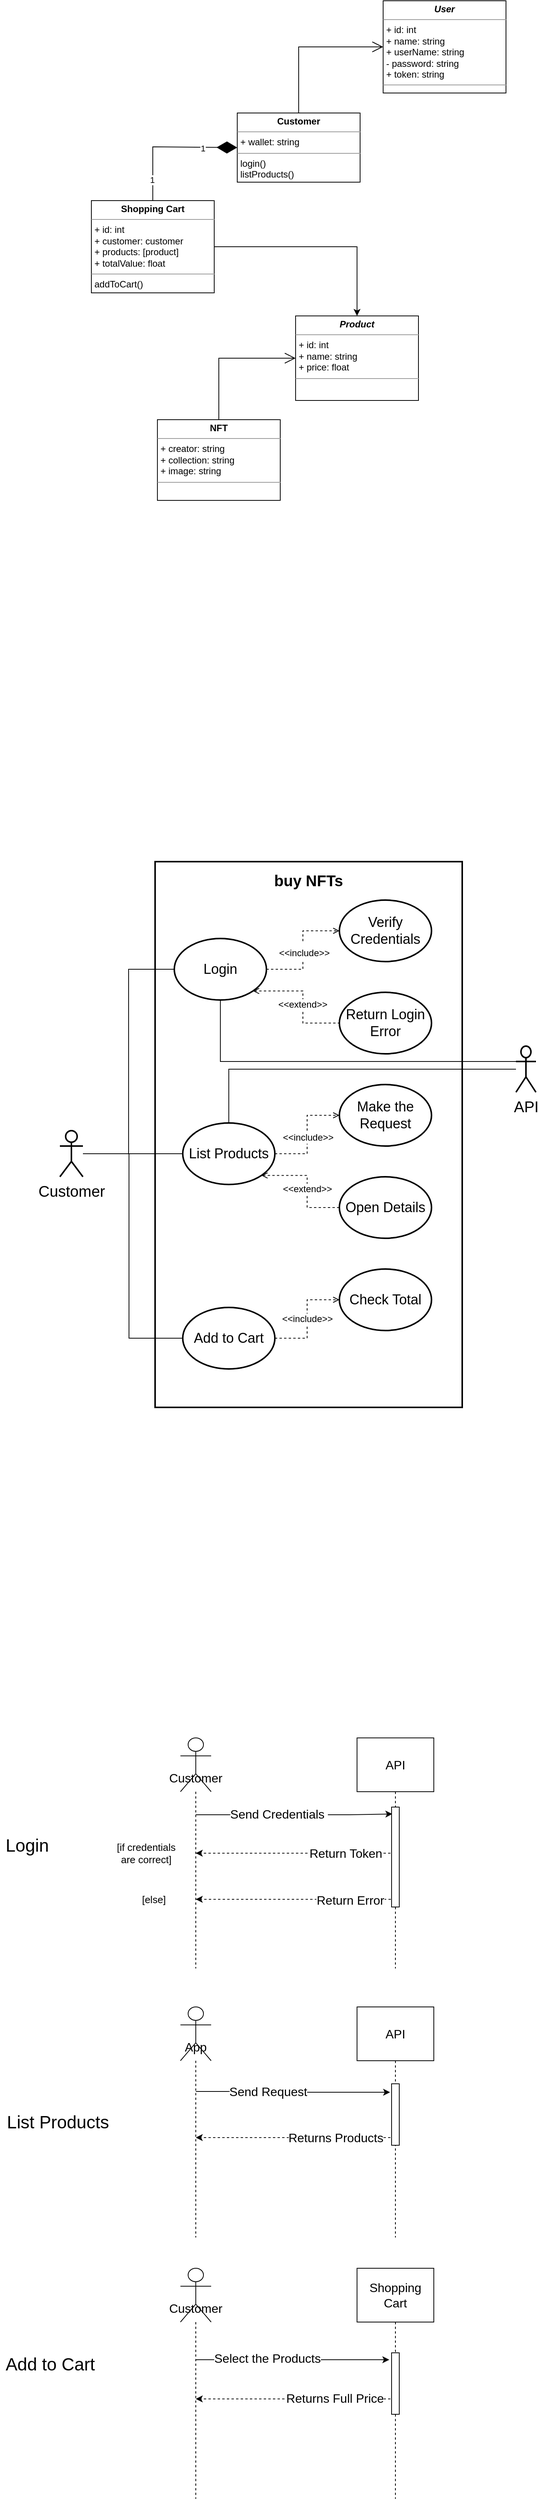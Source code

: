 <mxfile version="20.2.3" type="device"><diagram id="vgn1u-sGy9jvR4Zwb-ig" name="Página-1"><mxGraphModel dx="720" dy="852" grid="1" gridSize="10" guides="1" tooltips="1" connect="1" arrows="1" fold="1" page="1" pageScale="1" pageWidth="827" pageHeight="1169" math="0" shadow="0"><root><mxCell id="0"/><mxCell id="1" parent="0"/><mxCell id="4KqzXN5gtAiP_5NAW13K-1" value="&lt;p style=&quot;margin:0px;margin-top:4px;text-align:center;&quot;&gt;&lt;b&gt;&lt;i&gt;User&lt;/i&gt;&lt;/b&gt;&lt;/p&gt;&lt;hr size=&quot;1&quot;&gt;&lt;p style=&quot;margin:0px;margin-left:4px;&quot;&gt;+ id: int&lt;/p&gt;&lt;p style=&quot;margin:0px;margin-left:4px;&quot;&gt;+ name: string&lt;/p&gt;&lt;p style=&quot;margin:0px;margin-left:4px;&quot;&gt;+ userName: string&lt;/p&gt;&lt;p style=&quot;margin:0px;margin-left:4px;&quot;&gt;- password: string&lt;/p&gt;&lt;p style=&quot;margin:0px;margin-left:4px;&quot;&gt;+ token: string&lt;/p&gt;&lt;hr size=&quot;1&quot;&gt;&lt;p style=&quot;margin:0px;margin-left:4px;&quot;&gt;&lt;br&gt;&lt;/p&gt;" style="verticalAlign=top;align=left;overflow=fill;fontSize=12;fontFamily=Helvetica;html=1;" parent="1" vertex="1"><mxGeometry x="524" y="100" width="160" height="120" as="geometry"/></mxCell><mxCell id="4KqzXN5gtAiP_5NAW13K-2" value="&lt;p style=&quot;margin:0px;margin-top:4px;text-align:center;&quot;&gt;&lt;b&gt;&lt;i&gt;Product&lt;/i&gt;&lt;/b&gt;&lt;/p&gt;&lt;hr size=&quot;1&quot;&gt;&lt;p style=&quot;margin:0px;margin-left:4px;&quot;&gt;+ id: int&lt;/p&gt;&lt;p style=&quot;margin:0px;margin-left:4px;&quot;&gt;+ name: string&lt;/p&gt;&lt;p style=&quot;margin:0px;margin-left:4px;&quot;&gt;+ price: float&lt;/p&gt;&lt;hr size=&quot;1&quot;&gt;&lt;p style=&quot;margin:0px;margin-left:4px;&quot;&gt;&lt;br&gt;&lt;/p&gt;" style="verticalAlign=top;align=left;overflow=fill;fontSize=12;fontFamily=Helvetica;html=1;" parent="1" vertex="1"><mxGeometry x="410" y="510" width="160" height="110" as="geometry"/></mxCell><mxCell id="4KqzXN5gtAiP_5NAW13K-3" value="&lt;p style=&quot;margin:0px;margin-top:4px;text-align:center;&quot;&gt;&lt;b&gt;NFT&lt;/b&gt;&lt;/p&gt;&lt;hr size=&quot;1&quot;&gt;&lt;p style=&quot;margin:0px;margin-left:4px;&quot;&gt;+ creator: string&lt;/p&gt;&lt;p style=&quot;margin:0px;margin-left:4px;&quot;&gt;+ collection: string&lt;/p&gt;&lt;p style=&quot;margin:0px;margin-left:4px;&quot;&gt;+ image: string&lt;/p&gt;&lt;hr size=&quot;1&quot;&gt;&lt;p style=&quot;margin:0px;margin-left:4px;&quot;&gt;&lt;br&gt;&lt;/p&gt;" style="verticalAlign=top;align=left;overflow=fill;fontSize=12;fontFamily=Helvetica;html=1;" parent="1" vertex="1"><mxGeometry x="230" y="645" width="160" height="105" as="geometry"/></mxCell><mxCell id="4KqzXN5gtAiP_5NAW13K-18" style="edgeStyle=orthogonalEdgeStyle;rounded=0;orthogonalLoop=1;jettySize=auto;html=1;entryX=0.5;entryY=0;entryDx=0;entryDy=0;" parent="1" source="4KqzXN5gtAiP_5NAW13K-8" target="4KqzXN5gtAiP_5NAW13K-2" edge="1"><mxGeometry relative="1" as="geometry"/></mxCell><mxCell id="4KqzXN5gtAiP_5NAW13K-8" value="&lt;p style=&quot;margin:0px;margin-top:4px;text-align:center;&quot;&gt;&lt;b&gt;Shopping Cart&lt;/b&gt;&lt;/p&gt;&lt;hr size=&quot;1&quot;&gt;&lt;p style=&quot;margin:0px;margin-left:4px;&quot;&gt;+ id: int&lt;/p&gt;&lt;p style=&quot;margin:0px;margin-left:4px;&quot;&gt;+ customer: customer&lt;/p&gt;&lt;p style=&quot;margin:0px;margin-left:4px;&quot;&gt;+ products: [product]&lt;/p&gt;&lt;p style=&quot;margin:0px;margin-left:4px;&quot;&gt;+ totalValue: float&lt;/p&gt;&lt;hr size=&quot;1&quot;&gt;&lt;p style=&quot;margin:0px;margin-left:4px;&quot;&gt;addToCart()&lt;/p&gt;" style="verticalAlign=top;align=left;overflow=fill;fontSize=12;fontFamily=Helvetica;html=1;" parent="1" vertex="1"><mxGeometry x="144" y="360" width="160" height="120" as="geometry"/></mxCell><mxCell id="4KqzXN5gtAiP_5NAW13K-9" value="&lt;p style=&quot;margin:0px;margin-top:4px;text-align:center;&quot;&gt;&lt;b&gt;Customer&lt;/b&gt;&lt;/p&gt;&lt;hr size=&quot;1&quot;&gt;&lt;p style=&quot;margin:0px;margin-left:4px;&quot;&gt;+ wallet: string&lt;/p&gt;&lt;hr size=&quot;1&quot;&gt;&lt;p style=&quot;margin:0px;margin-left:4px;&quot;&gt;login()&lt;/p&gt;&lt;p style=&quot;margin:0px;margin-left:4px;&quot;&gt;listProducts()&lt;/p&gt;" style="verticalAlign=top;align=left;overflow=fill;fontSize=12;fontFamily=Helvetica;html=1;" parent="1" vertex="1"><mxGeometry x="334" y="246" width="160" height="90" as="geometry"/></mxCell><mxCell id="4KqzXN5gtAiP_5NAW13K-12" value="" style="endArrow=open;endFill=1;endSize=12;html=1;rounded=0;entryX=0;entryY=0.5;entryDx=0;entryDy=0;exitX=0.5;exitY=0;exitDx=0;exitDy=0;" parent="1" source="4KqzXN5gtAiP_5NAW13K-9" target="4KqzXN5gtAiP_5NAW13K-1" edge="1"><mxGeometry width="160" relative="1" as="geometry"><mxPoint x="354" y="210" as="sourcePoint"/><mxPoint x="514" y="210" as="targetPoint"/><Array as="points"><mxPoint x="414" y="160"/></Array></mxGeometry></mxCell><mxCell id="4KqzXN5gtAiP_5NAW13K-13" value="" style="endArrow=diamondThin;endFill=1;endSize=24;html=1;rounded=0;entryX=0;entryY=0.5;entryDx=0;entryDy=0;exitX=0.5;exitY=0;exitDx=0;exitDy=0;" parent="1" source="4KqzXN5gtAiP_5NAW13K-8" target="4KqzXN5gtAiP_5NAW13K-9" edge="1"><mxGeometry width="160" relative="1" as="geometry"><mxPoint x="134" y="320" as="sourcePoint"/><mxPoint x="294" y="320" as="targetPoint"/><Array as="points"><mxPoint x="224" y="290"/></Array></mxGeometry></mxCell><mxCell id="4KqzXN5gtAiP_5NAW13K-14" value="1" style="edgeLabel;html=1;align=center;verticalAlign=middle;resizable=0;points=[];" parent="4KqzXN5gtAiP_5NAW13K-13" vertex="1" connectable="0"><mxGeometry x="0.499" y="-1" relative="1" as="geometry"><mxPoint as="offset"/></mxGeometry></mxCell><mxCell id="4KqzXN5gtAiP_5NAW13K-15" value="1" style="edgeLabel;html=1;align=center;verticalAlign=middle;resizable=0;points=[];" parent="4KqzXN5gtAiP_5NAW13K-13" vertex="1" connectable="0"><mxGeometry x="-0.699" y="1" relative="1" as="geometry"><mxPoint as="offset"/></mxGeometry></mxCell><mxCell id="4KqzXN5gtAiP_5NAW13K-17" value="" style="endArrow=open;endFill=1;endSize=12;html=1;rounded=0;entryX=0;entryY=0.5;entryDx=0;entryDy=0;exitX=0.5;exitY=0;exitDx=0;exitDy=0;" parent="1" source="4KqzXN5gtAiP_5NAW13K-3" target="4KqzXN5gtAiP_5NAW13K-2" edge="1"><mxGeometry width="160" relative="1" as="geometry"><mxPoint x="250" y="610" as="sourcePoint"/><mxPoint x="410" y="610" as="targetPoint"/><Array as="points"><mxPoint x="310" y="565"/></Array></mxGeometry></mxCell><mxCell id="4KqzXN5gtAiP_5NAW13K-21" value="" style="rounded=0;whiteSpace=wrap;html=1;fontSize=20;strokeWidth=2;" parent="1" vertex="1"><mxGeometry x="227" y="1220" width="400" height="710" as="geometry"/></mxCell><mxCell id="moKx0PUaQ49Ti4rZLeZO-19" style="edgeStyle=orthogonalEdgeStyle;rounded=0;orthogonalLoop=1;jettySize=auto;html=1;fontSize=12;endArrow=none;endFill=0;" parent="1" source="4KqzXN5gtAiP_5NAW13K-22" target="4KqzXN5gtAiP_5NAW13K-29" edge="1"><mxGeometry relative="1" as="geometry"/></mxCell><mxCell id="moKx0PUaQ49Ti4rZLeZO-20" style="edgeStyle=orthogonalEdgeStyle;rounded=0;orthogonalLoop=1;jettySize=auto;html=1;entryX=0;entryY=0.5;entryDx=0;entryDy=0;fontSize=12;endArrow=none;endFill=0;" parent="1" source="4KqzXN5gtAiP_5NAW13K-22" target="4KqzXN5gtAiP_5NAW13K-30" edge="1"><mxGeometry relative="1" as="geometry"/></mxCell><mxCell id="moKx0PUaQ49Ti4rZLeZO-21" style="edgeStyle=orthogonalEdgeStyle;rounded=0;orthogonalLoop=1;jettySize=auto;html=1;entryX=0;entryY=0.5;entryDx=0;entryDy=0;fontSize=12;endArrow=none;endFill=0;" parent="1" source="4KqzXN5gtAiP_5NAW13K-22" target="4KqzXN5gtAiP_5NAW13K-31" edge="1"><mxGeometry relative="1" as="geometry"><Array as="points"><mxPoint x="193" y="1600"/><mxPoint x="193" y="1840"/></Array></mxGeometry></mxCell><mxCell id="4KqzXN5gtAiP_5NAW13K-22" value="Customer" style="shape=umlActor;html=1;verticalLabelPosition=bottom;verticalAlign=top;align=center;fontSize=20;strokeWidth=2;" parent="1" vertex="1"><mxGeometry x="103" y="1570" width="30" height="60" as="geometry"/></mxCell><mxCell id="4KqzXN5gtAiP_5NAW13K-26" value="buy NFTs" style="text;align=center;fontStyle=1;verticalAlign=middle;spacingLeft=3;spacingRight=3;strokeColor=none;rotatable=0;points=[[0,0.5],[1,0.5]];portConstraint=eastwest;fontSize=20;" parent="1" vertex="1"><mxGeometry x="387" y="1230" width="80" height="26" as="geometry"/></mxCell><mxCell id="moKx0PUaQ49Ti4rZLeZO-7" style="edgeStyle=orthogonalEdgeStyle;rounded=0;orthogonalLoop=1;jettySize=auto;html=1;entryX=0.5;entryY=0;entryDx=0;entryDy=0;fontSize=12;endArrow=none;endFill=0;" parent="1" source="4KqzXN5gtAiP_5NAW13K-27" target="4KqzXN5gtAiP_5NAW13K-29" edge="1"><mxGeometry relative="1" as="geometry"/></mxCell><mxCell id="4KqzXN5gtAiP_5NAW13K-27" value="API" style="shape=umlActor;html=1;verticalLabelPosition=bottom;verticalAlign=top;align=center;fontSize=20;strokeWidth=2;" parent="1" vertex="1"><mxGeometry x="697" y="1460" width="26" height="60" as="geometry"/></mxCell><mxCell id="4KqzXN5gtAiP_5NAW13K-52" style="edgeStyle=orthogonalEdgeStyle;rounded=0;orthogonalLoop=1;jettySize=auto;html=1;exitX=1;exitY=0.5;exitDx=0;exitDy=0;entryX=0;entryY=0.5;entryDx=0;entryDy=0;fontSize=18;startArrow=none;startFill=0;endArrow=open;endFill=0;dashed=1;" parent="1" source="4KqzXN5gtAiP_5NAW13K-29" target="4KqzXN5gtAiP_5NAW13K-51" edge="1"><mxGeometry relative="1" as="geometry"/></mxCell><mxCell id="4KqzXN5gtAiP_5NAW13K-53" value="&amp;lt;&amp;lt;include&amp;gt;&amp;gt;" style="edgeLabel;html=1;align=center;verticalAlign=middle;resizable=0;points=[];fontSize=12;" parent="4KqzXN5gtAiP_5NAW13K-52" vertex="1" connectable="0"><mxGeometry x="-0.06" y="-1" relative="1" as="geometry"><mxPoint as="offset"/></mxGeometry></mxCell><mxCell id="4KqzXN5gtAiP_5NAW13K-29" value="List Products" style="ellipse;whiteSpace=wrap;html=1;fontSize=18;strokeWidth=2;" parent="1" vertex="1"><mxGeometry x="263" y="1560" width="120" height="80" as="geometry"/></mxCell><mxCell id="4KqzXN5gtAiP_5NAW13K-42" style="edgeStyle=orthogonalEdgeStyle;rounded=0;orthogonalLoop=1;jettySize=auto;html=1;entryX=0;entryY=0.5;entryDx=0;entryDy=0;fontSize=20;endArrow=open;endFill=0;dashed=1;" parent="1" source="4KqzXN5gtAiP_5NAW13K-30" target="4KqzXN5gtAiP_5NAW13K-39" edge="1"><mxGeometry relative="1" as="geometry"/></mxCell><mxCell id="4KqzXN5gtAiP_5NAW13K-44" value="&lt;font style=&quot;font-size: 12px;&quot;&gt;&amp;lt;&amp;lt;include&amp;gt;&amp;gt;&lt;/font&gt;" style="edgeLabel;html=1;align=center;verticalAlign=middle;resizable=0;points=[];fontSize=20;" parent="4KqzXN5gtAiP_5NAW13K-42" vertex="1" connectable="0"><mxGeometry x="0.014" relative="1" as="geometry"><mxPoint x="1" y="1" as="offset"/></mxGeometry></mxCell><mxCell id="4KqzXN5gtAiP_5NAW13K-45" style="edgeStyle=orthogonalEdgeStyle;rounded=0;orthogonalLoop=1;jettySize=auto;html=1;exitX=1;exitY=1;exitDx=0;exitDy=0;entryX=0;entryY=0.5;entryDx=0;entryDy=0;dashed=1;fontSize=12;endArrow=none;endFill=0;startArrow=open;startFill=0;" parent="1" source="4KqzXN5gtAiP_5NAW13K-30" target="4KqzXN5gtAiP_5NAW13K-40" edge="1"><mxGeometry relative="1" as="geometry"/></mxCell><mxCell id="4KqzXN5gtAiP_5NAW13K-46" value="&amp;lt;&amp;lt;extend&amp;gt;&amp;gt;" style="edgeLabel;html=1;align=center;verticalAlign=middle;resizable=0;points=[];fontSize=12;" parent="4KqzXN5gtAiP_5NAW13K-45" vertex="1" connectable="0"><mxGeometry x="0.073" y="-1" relative="1" as="geometry"><mxPoint as="offset"/></mxGeometry></mxCell><mxCell id="moKx0PUaQ49Ti4rZLeZO-22" style="edgeStyle=orthogonalEdgeStyle;rounded=0;orthogonalLoop=1;jettySize=auto;html=1;exitX=0.5;exitY=1;exitDx=0;exitDy=0;fontSize=12;endArrow=none;endFill=0;entryX=0;entryY=0.333;entryDx=0;entryDy=0;entryPerimeter=0;" parent="1" source="4KqzXN5gtAiP_5NAW13K-30" target="4KqzXN5gtAiP_5NAW13K-27" edge="1"><mxGeometry relative="1" as="geometry"><mxPoint x="323" y="1510" as="targetPoint"/></mxGeometry></mxCell><mxCell id="4KqzXN5gtAiP_5NAW13K-30" value="Login" style="ellipse;whiteSpace=wrap;html=1;fontSize=18;strokeWidth=2;" parent="1" vertex="1"><mxGeometry x="252" y="1320" width="120" height="80" as="geometry"/></mxCell><mxCell id="moKx0PUaQ49Ti4rZLeZO-17" style="edgeStyle=orthogonalEdgeStyle;rounded=0;orthogonalLoop=1;jettySize=auto;html=1;exitX=1;exitY=0.5;exitDx=0;exitDy=0;entryX=0;entryY=0.5;entryDx=0;entryDy=0;dashed=1;fontSize=12;endArrow=open;endFill=0;" parent="1" source="4KqzXN5gtAiP_5NAW13K-31" target="moKx0PUaQ49Ti4rZLeZO-12" edge="1"><mxGeometry relative="1" as="geometry"/></mxCell><mxCell id="moKx0PUaQ49Ti4rZLeZO-18" value="&amp;lt;&amp;lt;include&amp;gt;&amp;gt;" style="edgeLabel;html=1;align=center;verticalAlign=middle;resizable=0;points=[];fontSize=12;" parent="moKx0PUaQ49Ti4rZLeZO-17" vertex="1" connectable="0"><mxGeometry relative="1" as="geometry"><mxPoint as="offset"/></mxGeometry></mxCell><mxCell id="4KqzXN5gtAiP_5NAW13K-31" value="Add to Cart" style="ellipse;whiteSpace=wrap;html=1;fontSize=18;strokeWidth=2;" parent="1" vertex="1"><mxGeometry x="263" y="1800" width="120" height="80" as="geometry"/></mxCell><mxCell id="4KqzXN5gtAiP_5NAW13K-39" value="Verify Credentials" style="ellipse;whiteSpace=wrap;html=1;fontSize=18;strokeWidth=2;" parent="1" vertex="1"><mxGeometry x="467" y="1270" width="120" height="80" as="geometry"/></mxCell><mxCell id="4KqzXN5gtAiP_5NAW13K-40" value="Return Login Error" style="ellipse;whiteSpace=wrap;html=1;fontSize=18;strokeWidth=2;" parent="1" vertex="1"><mxGeometry x="467" y="1390" width="120" height="80" as="geometry"/></mxCell><mxCell id="4KqzXN5gtAiP_5NAW13K-51" value="Make the Request" style="ellipse;whiteSpace=wrap;html=1;fontSize=18;strokeWidth=2;" parent="1" vertex="1"><mxGeometry x="467" y="1510" width="120" height="80" as="geometry"/></mxCell><mxCell id="moKx0PUaQ49Ti4rZLeZO-3" style="edgeStyle=orthogonalEdgeStyle;rounded=0;orthogonalLoop=1;jettySize=auto;html=1;entryX=1;entryY=1;entryDx=0;entryDy=0;dashed=1;endArrow=open;endFill=0;" parent="1" source="moKx0PUaQ49Ti4rZLeZO-2" target="4KqzXN5gtAiP_5NAW13K-29" edge="1"><mxGeometry relative="1" as="geometry"/></mxCell><mxCell id="moKx0PUaQ49Ti4rZLeZO-4" value="&amp;lt;&amp;lt;extend&amp;gt;&amp;gt;" style="edgeLabel;html=1;align=center;verticalAlign=middle;resizable=0;points=[];fontSize=12;" parent="moKx0PUaQ49Ti4rZLeZO-3" vertex="1" connectable="0"><mxGeometry x="-0.079" relative="1" as="geometry"><mxPoint as="offset"/></mxGeometry></mxCell><mxCell id="moKx0PUaQ49Ti4rZLeZO-2" value="Open Details" style="ellipse;whiteSpace=wrap;html=1;fontSize=18;strokeWidth=2;" parent="1" vertex="1"><mxGeometry x="467" y="1630" width="120" height="80" as="geometry"/></mxCell><mxCell id="moKx0PUaQ49Ti4rZLeZO-12" value="Check Total" style="ellipse;whiteSpace=wrap;html=1;fontSize=18;strokeWidth=2;" parent="1" vertex="1"><mxGeometry x="467" y="1750" width="120" height="80" as="geometry"/></mxCell><mxCell id="moKx0PUaQ49Ti4rZLeZO-40" value="" style="endArrow=classic;html=1;rounded=0;fontSize=16;entryX=0.1;entryY=0.069;entryDx=0;entryDy=0;entryPerimeter=0;" parent="1" source="moKx0PUaQ49Ti4rZLeZO-31" target="moKx0PUaQ49Ti4rZLeZO-84" edge="1"><mxGeometry width="50" height="50" relative="1" as="geometry"><mxPoint x="310" y="2520" as="sourcePoint"/><mxPoint x="530" y="2460" as="targetPoint"/><Array as="points"><mxPoint x="480" y="2460"/></Array></mxGeometry></mxCell><mxCell id="moKx0PUaQ49Ti4rZLeZO-41" value="Send Credentials&amp;nbsp;" style="edgeLabel;html=1;align=center;verticalAlign=middle;resizable=0;points=[];fontSize=16;" parent="moKx0PUaQ49Ti4rZLeZO-40" vertex="1" connectable="0"><mxGeometry x="-0.165" y="1" relative="1" as="geometry"><mxPoint x="1" as="offset"/></mxGeometry></mxCell><mxCell id="moKx0PUaQ49Ti4rZLeZO-49" style="edgeStyle=orthogonalEdgeStyle;rounded=0;orthogonalLoop=1;jettySize=auto;html=1;fontSize=16;endArrow=classic;endFill=1;entryX=-0.2;entryY=0.138;entryDx=0;entryDy=0;entryPerimeter=0;" parent="1" source="moKx0PUaQ49Ti4rZLeZO-47" target="moKx0PUaQ49Ti4rZLeZO-85" edge="1"><mxGeometry relative="1" as="geometry"><mxPoint x="480" y="2821" as="targetPoint"/><Array as="points"><mxPoint x="390" y="2820"/><mxPoint x="390" y="2821"/></Array></mxGeometry></mxCell><mxCell id="moKx0PUaQ49Ti4rZLeZO-50" value="Send Request" style="edgeLabel;html=1;align=center;verticalAlign=middle;resizable=0;points=[];fontSize=16;" parent="moKx0PUaQ49Ti4rZLeZO-49" vertex="1" connectable="0"><mxGeometry x="-0.627" y="-1" relative="1" as="geometry"><mxPoint x="46" y="-1" as="offset"/></mxGeometry></mxCell><mxCell id="moKx0PUaQ49Ti4rZLeZO-47" value="App" style="shape=umlLifeline;participant=umlActor;perimeter=lifelinePerimeter;whiteSpace=wrap;html=1;container=1;collapsible=0;recursiveResize=0;verticalAlign=top;spacingTop=36;outlineConnect=0;fontSize=16;size=70;" parent="1" vertex="1"><mxGeometry x="260" y="2710" width="40" height="300" as="geometry"/></mxCell><mxCell id="moKx0PUaQ49Ti4rZLeZO-51" style="edgeStyle=orthogonalEdgeStyle;rounded=0;orthogonalLoop=1;jettySize=auto;html=1;fontSize=16;endArrow=classic;endFill=1;dashed=1;" parent="1" source="moKx0PUaQ49Ti4rZLeZO-48" target="moKx0PUaQ49Ti4rZLeZO-47" edge="1"><mxGeometry relative="1" as="geometry"><Array as="points"><mxPoint x="430" y="2880"/><mxPoint x="430" y="2880"/></Array></mxGeometry></mxCell><mxCell id="moKx0PUaQ49Ti4rZLeZO-52" value="Returns Products" style="edgeLabel;html=1;align=center;verticalAlign=middle;resizable=0;points=[];fontSize=16;" parent="moKx0PUaQ49Ti4rZLeZO-51" vertex="1" connectable="0"><mxGeometry x="-0.135" relative="1" as="geometry"><mxPoint x="34" as="offset"/></mxGeometry></mxCell><mxCell id="moKx0PUaQ49Ti4rZLeZO-48" value="API" style="shape=umlLifeline;perimeter=lifelinePerimeter;whiteSpace=wrap;html=1;container=1;collapsible=0;recursiveResize=0;outlineConnect=0;fontSize=16;size=70;" parent="1" vertex="1"><mxGeometry x="490" y="2710" width="100" height="300" as="geometry"/></mxCell><mxCell id="moKx0PUaQ49Ti4rZLeZO-85" value="" style="html=1;points=[];perimeter=orthogonalPerimeter;fontSize=13;fontColor=none;fillColor=default;" parent="moKx0PUaQ49Ti4rZLeZO-48" vertex="1"><mxGeometry x="45" y="100" width="10" height="80" as="geometry"/></mxCell><mxCell id="moKx0PUaQ49Ti4rZLeZO-55" style="edgeStyle=orthogonalEdgeStyle;rounded=0;orthogonalLoop=1;jettySize=auto;html=1;fontSize=16;endArrow=classic;endFill=1;entryX=-0.3;entryY=0.113;entryDx=0;entryDy=0;entryPerimeter=0;" parent="1" source="moKx0PUaQ49Ti4rZLeZO-53" target="moKx0PUaQ49Ti4rZLeZO-86" edge="1"><mxGeometry relative="1" as="geometry"><mxPoint x="520" y="3170" as="targetPoint"/><Array as="points"><mxPoint x="360" y="3169"/><mxPoint x="360" y="3169"/></Array></mxGeometry></mxCell><mxCell id="moKx0PUaQ49Ti4rZLeZO-56" value="Select the Products" style="edgeLabel;html=1;align=center;verticalAlign=middle;resizable=0;points=[];fontSize=16;" parent="moKx0PUaQ49Ti4rZLeZO-55" vertex="1" connectable="0"><mxGeometry x="-0.535" y="-1" relative="1" as="geometry"><mxPoint x="34" y="-3" as="offset"/></mxGeometry></mxCell><mxCell id="moKx0PUaQ49Ti4rZLeZO-53" value="Customer" style="shape=umlLifeline;participant=umlActor;perimeter=lifelinePerimeter;whiteSpace=wrap;html=1;container=1;collapsible=0;recursiveResize=0;verticalAlign=top;spacingTop=36;outlineConnect=0;fontSize=16;size=70;" parent="1" vertex="1"><mxGeometry x="260" y="3050" width="40" height="300" as="geometry"/></mxCell><mxCell id="moKx0PUaQ49Ti4rZLeZO-57" style="edgeStyle=orthogonalEdgeStyle;rounded=0;orthogonalLoop=1;jettySize=auto;html=1;fontSize=16;endArrow=classic;endFill=1;dashed=1;" parent="1" source="moKx0PUaQ49Ti4rZLeZO-54" target="moKx0PUaQ49Ti4rZLeZO-53" edge="1"><mxGeometry relative="1" as="geometry"><Array as="points"><mxPoint x="310" y="3220"/><mxPoint x="310" y="3220"/></Array></mxGeometry></mxCell><mxCell id="moKx0PUaQ49Ti4rZLeZO-58" value="Returns Full Price" style="edgeLabel;html=1;align=center;verticalAlign=middle;resizable=0;points=[];fontSize=16;" parent="moKx0PUaQ49Ti4rZLeZO-57" vertex="1" connectable="0"><mxGeometry x="-0.104" y="-1" relative="1" as="geometry"><mxPoint x="38" as="offset"/></mxGeometry></mxCell><mxCell id="moKx0PUaQ49Ti4rZLeZO-54" value="Shopping Cart" style="shape=umlLifeline;perimeter=lifelinePerimeter;whiteSpace=wrap;html=1;container=1;collapsible=0;recursiveResize=0;outlineConnect=0;fontSize=16;size=70;" parent="1" vertex="1"><mxGeometry x="490" y="3050" width="100" height="300" as="geometry"/></mxCell><mxCell id="moKx0PUaQ49Ti4rZLeZO-86" value="" style="html=1;points=[];perimeter=orthogonalPerimeter;fontSize=13;fontColor=none;fillColor=default;" parent="moKx0PUaQ49Ti4rZLeZO-54" vertex="1"><mxGeometry x="45" y="110" width="10" height="80" as="geometry"/></mxCell><mxCell id="moKx0PUaQ49Ti4rZLeZO-78" style="edgeStyle=orthogonalEdgeStyle;rounded=0;orthogonalLoop=1;jettySize=auto;html=1;dashed=1;fontSize=11;startArrow=none;startFill=0;endArrow=classic;endFill=1;" parent="1" source="moKx0PUaQ49Ti4rZLeZO-32" target="moKx0PUaQ49Ti4rZLeZO-31" edge="1"><mxGeometry relative="1" as="geometry"/></mxCell><mxCell id="moKx0PUaQ49Ti4rZLeZO-80" value="Return Token" style="edgeLabel;html=1;align=center;verticalAlign=middle;resizable=0;points=[];fontSize=16;" parent="moKx0PUaQ49Ti4rZLeZO-78" vertex="1" connectable="0"><mxGeometry x="-0.104" relative="1" as="geometry"><mxPoint x="52" as="offset"/></mxGeometry></mxCell><mxCell id="moKx0PUaQ49Ti4rZLeZO-32" value="API" style="shape=umlLifeline;perimeter=lifelinePerimeter;whiteSpace=wrap;html=1;container=1;collapsible=0;recursiveResize=0;outlineConnect=0;fontSize=16;size=70;" parent="1" vertex="1"><mxGeometry x="490" y="2360" width="100" height="300" as="geometry"/></mxCell><mxCell id="moKx0PUaQ49Ti4rZLeZO-84" value="" style="html=1;points=[];perimeter=orthogonalPerimeter;fontSize=13;fillColor=default;fontColor=none;noLabel=1;" parent="moKx0PUaQ49Ti4rZLeZO-32" vertex="1"><mxGeometry x="45" y="90" width="10" height="130" as="geometry"/></mxCell><mxCell id="moKx0PUaQ49Ti4rZLeZO-31" value="Customer" style="shape=umlLifeline;participant=umlActor;perimeter=lifelinePerimeter;whiteSpace=wrap;html=1;container=1;collapsible=0;recursiveResize=0;verticalAlign=top;spacingTop=36;outlineConnect=0;fontSize=16;size=70;" parent="1" vertex="1"><mxGeometry x="260" y="2360" width="40" height="300" as="geometry"/></mxCell><mxCell id="moKx0PUaQ49Ti4rZLeZO-79" style="edgeStyle=orthogonalEdgeStyle;rounded=0;orthogonalLoop=1;jettySize=auto;html=1;dashed=1;fontSize=11;startArrow=none;startFill=0;endArrow=classic;endFill=1;exitX=-0.1;exitY=0.923;exitDx=0;exitDy=0;exitPerimeter=0;" parent="1" source="moKx0PUaQ49Ti4rZLeZO-84" edge="1"><mxGeometry relative="1" as="geometry"><mxPoint x="530" y="2570" as="sourcePoint"/><mxPoint x="280" y="2570" as="targetPoint"/></mxGeometry></mxCell><mxCell id="moKx0PUaQ49Ti4rZLeZO-81" value="Return Error" style="edgeLabel;html=1;align=center;verticalAlign=middle;resizable=0;points=[];fontSize=16;" parent="moKx0PUaQ49Ti4rZLeZO-79" vertex="1" connectable="0"><mxGeometry x="0.408" y="-2" relative="1" as="geometry"><mxPoint x="125" y="2" as="offset"/></mxGeometry></mxCell><mxCell id="moKx0PUaQ49Ti4rZLeZO-82" value="[if credentials&lt;br style=&quot;font-size: 13px;&quot;&gt;are correct]" style="text;html=1;align=center;verticalAlign=middle;resizable=0;points=[];autosize=1;strokeColor=none;fillColor=none;fontSize=13;" parent="1" vertex="1"><mxGeometry x="170" y="2490" width="90" height="40" as="geometry"/></mxCell><mxCell id="moKx0PUaQ49Ti4rZLeZO-83" value="[else]" style="text;html=1;align=center;verticalAlign=middle;resizable=0;points=[];autosize=1;strokeColor=none;fillColor=none;fontSize=13;" parent="1" vertex="1"><mxGeometry x="200" y="2560" width="50" height="20" as="geometry"/></mxCell><mxCell id="toriOeIhBRodDlbE8uSC-1" value="Login" style="text;html=1;align=center;verticalAlign=middle;resizable=0;points=[];autosize=1;strokeColor=none;fillColor=none;fontSize=23;" parent="1" vertex="1"><mxGeometry x="25" y="2485" width="70" height="30" as="geometry"/></mxCell><mxCell id="toriOeIhBRodDlbE8uSC-2" value="List Products" style="text;html=1;align=center;verticalAlign=middle;resizable=0;points=[];autosize=1;strokeColor=none;fillColor=none;fontSize=23;" parent="1" vertex="1"><mxGeometry x="25" y="2845" width="150" height="30" as="geometry"/></mxCell><mxCell id="toriOeIhBRodDlbE8uSC-3" value="Add to Cart" style="text;html=1;align=center;verticalAlign=middle;resizable=0;points=[];autosize=1;strokeColor=none;fillColor=none;fontSize=23;" parent="1" vertex="1"><mxGeometry x="25" y="3160" width="130" height="30" as="geometry"/></mxCell></root></mxGraphModel></diagram></mxfile>